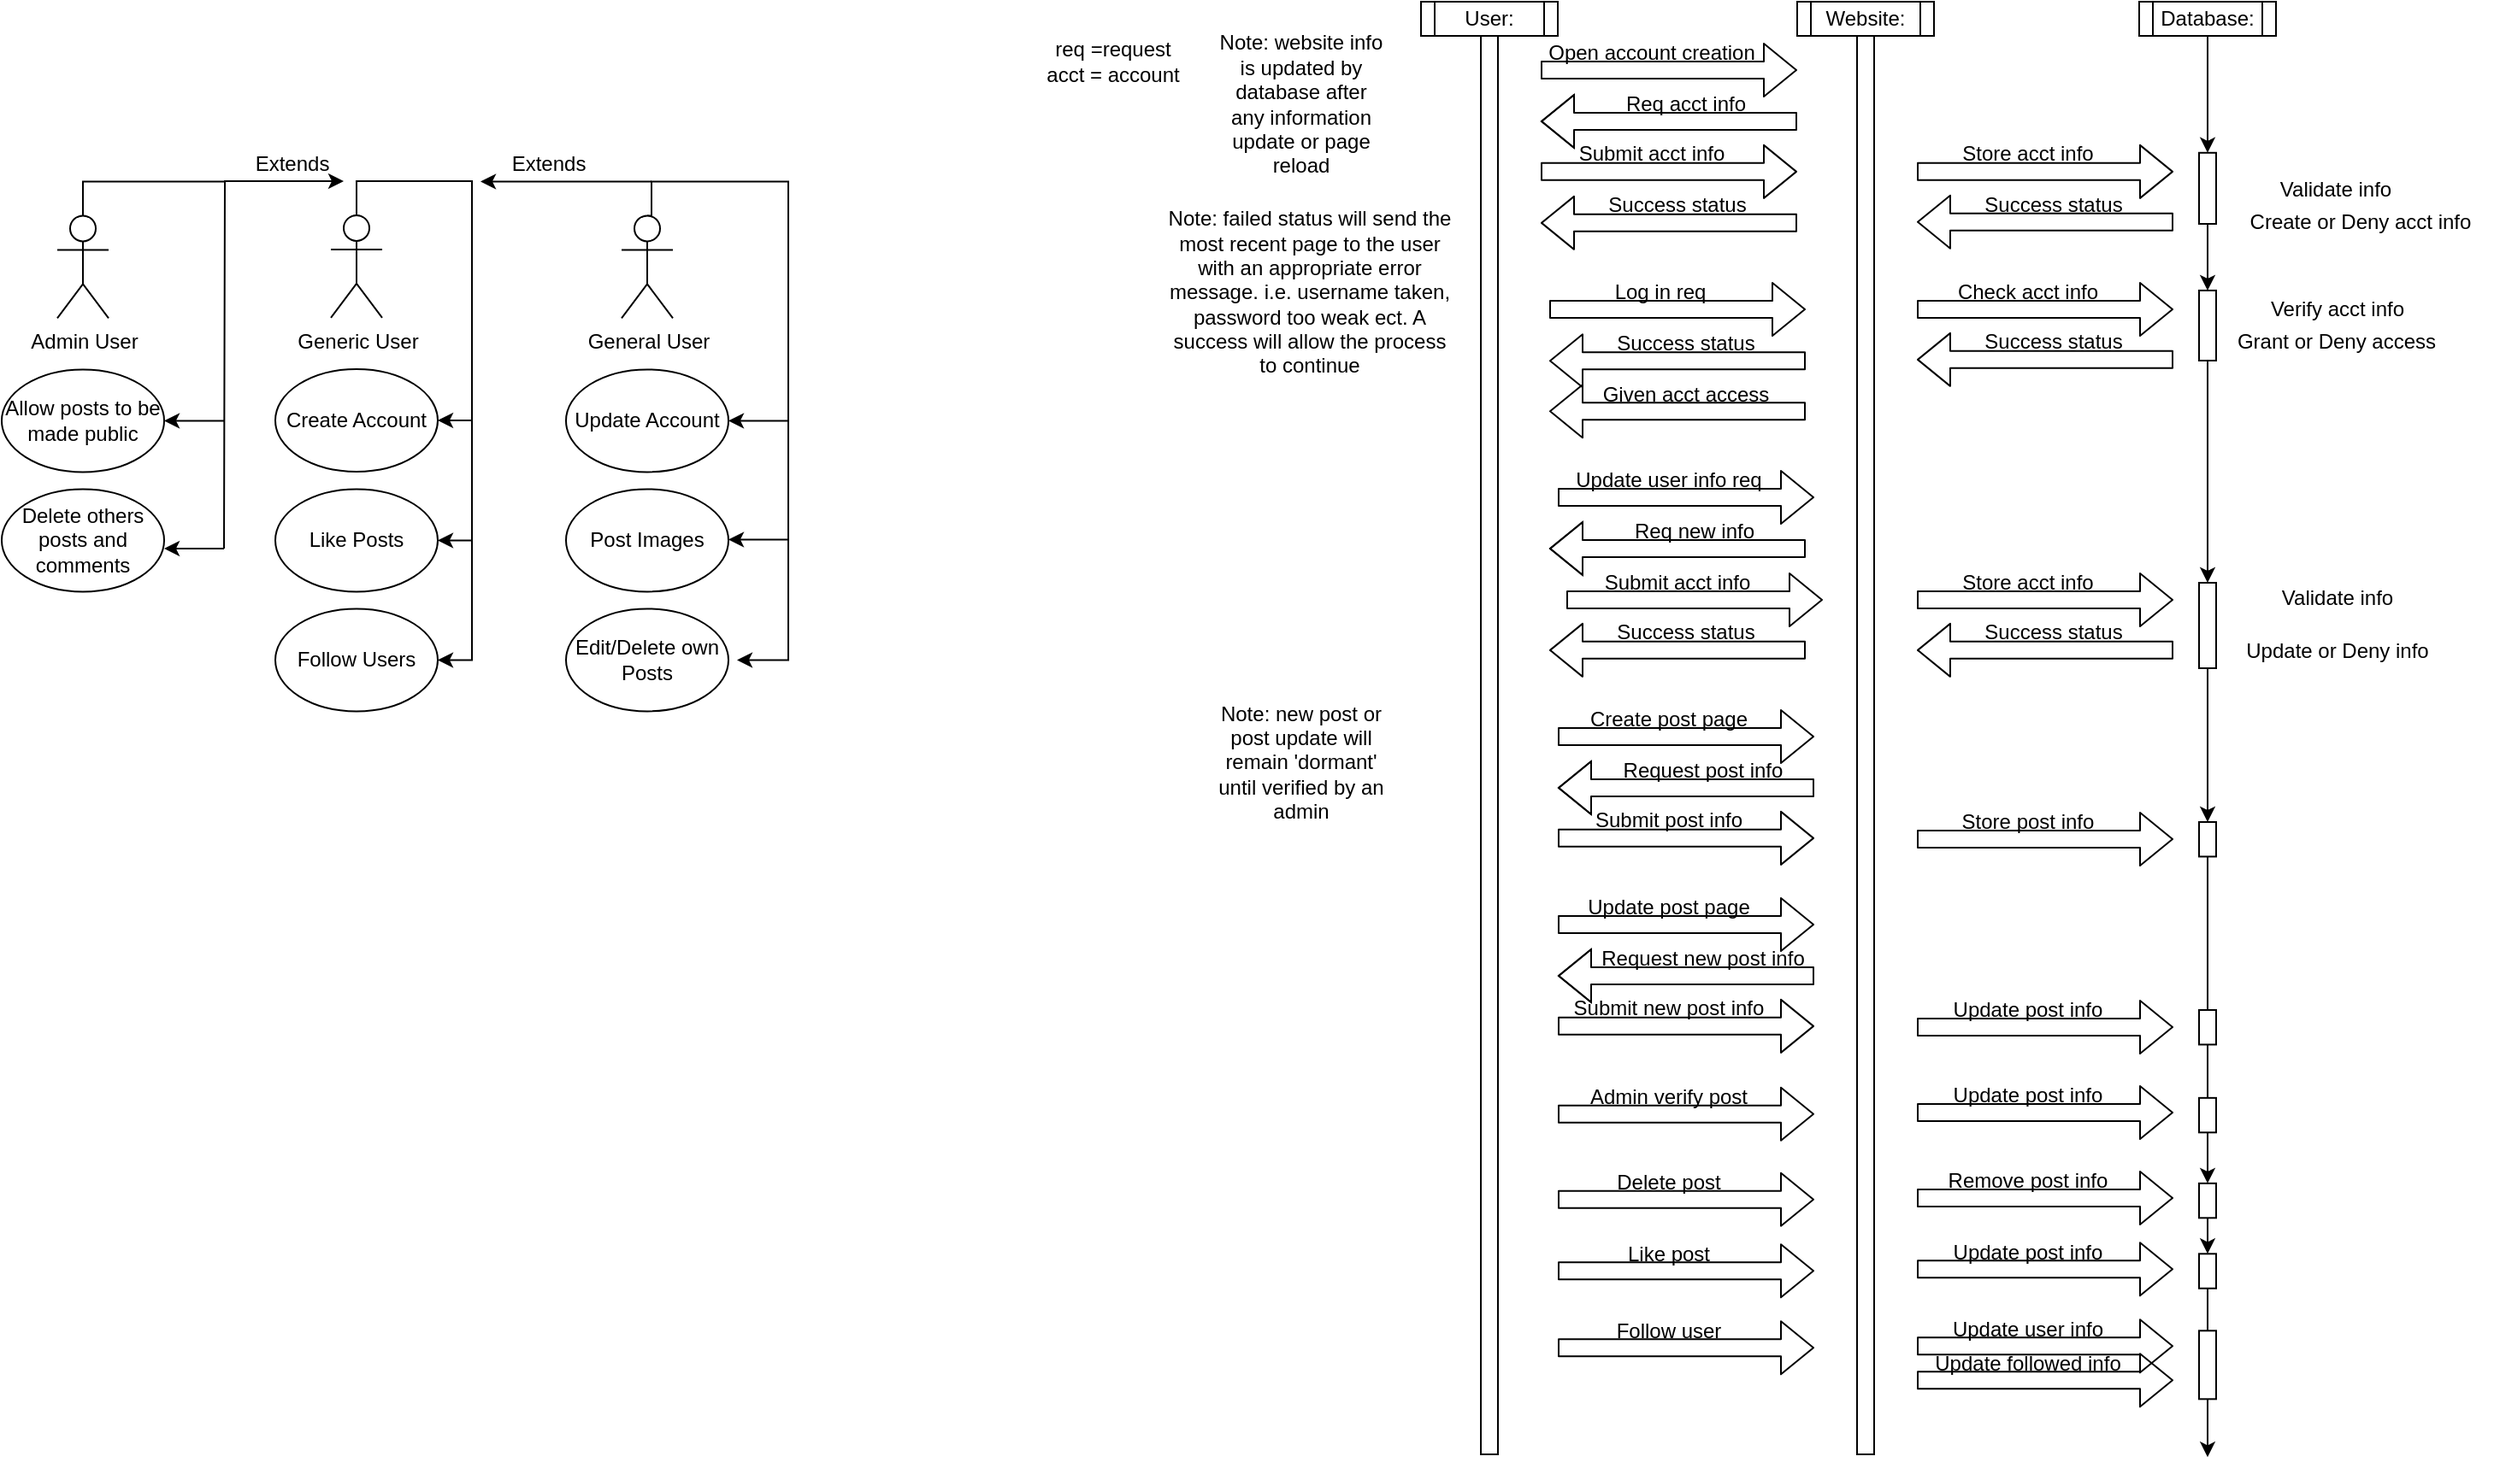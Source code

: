 <mxfile version="14.5.0" type="github">
  <diagram id="xQAQiBnubpCkgWLHh3Rl" name="Page-1">
    <mxGraphModel dx="1597" dy="1117" grid="1" gridSize="10" guides="1" tooltips="1" connect="1" arrows="1" fold="1" page="1" pageScale="1" pageWidth="850" pageHeight="1100" math="0" shadow="0">
      <root>
        <mxCell id="0" />
        <mxCell id="1" parent="0" />
        <mxCell id="hfRFohdYxngcztOoLjTW-9" style="edgeStyle=orthogonalEdgeStyle;rounded=0;orthogonalLoop=1;jettySize=auto;html=1;exitX=0.5;exitY=0;exitDx=0;exitDy=0;exitPerimeter=0;entryX=1;entryY=0.5;entryDx=0;entryDy=0;" parent="1" source="hfRFohdYxngcztOoLjTW-1" target="hfRFohdYxngcztOoLjTW-7" edge="1">
          <mxGeometry relative="1" as="geometry" />
        </mxCell>
        <mxCell id="hfRFohdYxngcztOoLjTW-10" style="edgeStyle=orthogonalEdgeStyle;rounded=0;orthogonalLoop=1;jettySize=auto;html=1;exitX=0.5;exitY=0;exitDx=0;exitDy=0;exitPerimeter=0;entryX=1;entryY=0.5;entryDx=0;entryDy=0;" parent="1" source="hfRFohdYxngcztOoLjTW-1" target="hfRFohdYxngcztOoLjTW-2" edge="1">
          <mxGeometry relative="1" as="geometry" />
        </mxCell>
        <mxCell id="hfRFohdYxngcztOoLjTW-14" style="edgeStyle=orthogonalEdgeStyle;rounded=0;orthogonalLoop=1;jettySize=auto;html=1;exitX=0.5;exitY=0;exitDx=0;exitDy=0;exitPerimeter=0;entryX=1;entryY=0.5;entryDx=0;entryDy=0;" parent="1" source="hfRFohdYxngcztOoLjTW-1" target="hfRFohdYxngcztOoLjTW-6" edge="1">
          <mxGeometry relative="1" as="geometry" />
        </mxCell>
        <mxCell id="hfRFohdYxngcztOoLjTW-1" value="Generic User" style="shape=umlActor;verticalLabelPosition=bottom;verticalAlign=top;html=1;outlineConnect=0;" parent="1" vertex="1">
          <mxGeometry x="-177.5" y="124.97" width="30" height="60" as="geometry" />
        </mxCell>
        <mxCell id="hfRFohdYxngcztOoLjTW-2" value="Create Account" style="ellipse;whiteSpace=wrap;html=1;" parent="1" vertex="1">
          <mxGeometry x="-210" y="214.97" width="95" height="60" as="geometry" />
        </mxCell>
        <mxCell id="hfRFohdYxngcztOoLjTW-3" value="Update Account" style="ellipse;whiteSpace=wrap;html=1;" parent="1" vertex="1">
          <mxGeometry x="-40" y="215.2" width="95" height="60" as="geometry" />
        </mxCell>
        <mxCell id="hfRFohdYxngcztOoLjTW-4" value="Post Images" style="ellipse;whiteSpace=wrap;html=1;" parent="1" vertex="1">
          <mxGeometry x="-40" y="285.2" width="95" height="60" as="geometry" />
        </mxCell>
        <mxCell id="hfRFohdYxngcztOoLjTW-5" value="Edit/Delete own Posts" style="ellipse;whiteSpace=wrap;html=1;" parent="1" vertex="1">
          <mxGeometry x="-40" y="355.2" width="95" height="60" as="geometry" />
        </mxCell>
        <mxCell id="hfRFohdYxngcztOoLjTW-6" value="Like Posts" style="ellipse;whiteSpace=wrap;html=1;" parent="1" vertex="1">
          <mxGeometry x="-210" y="285.2" width="95" height="60" as="geometry" />
        </mxCell>
        <mxCell id="hfRFohdYxngcztOoLjTW-7" value="Follow Users" style="ellipse;whiteSpace=wrap;html=1;" parent="1" vertex="1">
          <mxGeometry x="-210" y="355.2" width="95" height="60" as="geometry" />
        </mxCell>
        <mxCell id="hfRFohdYxngcztOoLjTW-15" value="User:" style="shape=process;whiteSpace=wrap;html=1;backgroundOutline=1;" parent="1" vertex="1">
          <mxGeometry x="460" width="80" height="20" as="geometry" />
        </mxCell>
        <mxCell id="D6UpC_t0k1VN66I-JDON-28" style="edgeStyle=orthogonalEdgeStyle;rounded=0;orthogonalLoop=1;jettySize=auto;html=1;exitX=0.5;exitY=1;exitDx=0;exitDy=0;" edge="1" parent="1" source="D6UpC_t0k1VN66I-JDON-97">
          <mxGeometry relative="1" as="geometry">
            <mxPoint x="920" y="851.66" as="targetPoint" />
          </mxGeometry>
        </mxCell>
        <mxCell id="hfRFohdYxngcztOoLjTW-16" value="Database:" style="shape=process;whiteSpace=wrap;html=1;backgroundOutline=1;" parent="1" vertex="1">
          <mxGeometry x="880" width="80" height="20" as="geometry" />
        </mxCell>
        <mxCell id="hfRFohdYxngcztOoLjTW-40" value="" style="rounded=0;whiteSpace=wrap;html=1;" parent="1" vertex="1">
          <mxGeometry x="495" y="20" width="10" height="830" as="geometry" />
        </mxCell>
        <mxCell id="D6UpC_t0k1VN66I-JDON-3" value="Website:" style="shape=process;whiteSpace=wrap;html=1;backgroundOutline=1;" vertex="1" parent="1">
          <mxGeometry x="680" width="80" height="20" as="geometry" />
        </mxCell>
        <mxCell id="D6UpC_t0k1VN66I-JDON-4" value="" style="rounded=0;whiteSpace=wrap;html=1;" vertex="1" parent="1">
          <mxGeometry x="715" y="20" width="10" height="830" as="geometry" />
        </mxCell>
        <mxCell id="D6UpC_t0k1VN66I-JDON-20" value="" style="shape=flexArrow;endArrow=classic;html=1;" edge="1" parent="1">
          <mxGeometry width="50" height="50" relative="1" as="geometry">
            <mxPoint x="530" y="40" as="sourcePoint" />
            <mxPoint x="680" y="40" as="targetPoint" />
          </mxGeometry>
        </mxCell>
        <mxCell id="D6UpC_t0k1VN66I-JDON-21" value="Open account creation" style="text;html=1;strokeColor=none;fillColor=none;align=center;verticalAlign=middle;whiteSpace=wrap;rounded=0;" vertex="1" parent="1">
          <mxGeometry x="530" y="20" width="130" height="20" as="geometry" />
        </mxCell>
        <mxCell id="D6UpC_t0k1VN66I-JDON-23" value="" style="shape=flexArrow;endArrow=classic;html=1;entryX=0;entryY=1;entryDx=0;entryDy=0;" edge="1" parent="1">
          <mxGeometry width="50" height="50" relative="1" as="geometry">
            <mxPoint x="680" y="70" as="sourcePoint" />
            <mxPoint x="530" y="70" as="targetPoint" />
            <Array as="points">
              <mxPoint x="670" y="70" />
              <mxPoint x="550" y="70" />
            </Array>
          </mxGeometry>
        </mxCell>
        <mxCell id="D6UpC_t0k1VN66I-JDON-25" value="Req acct info" style="text;html=1;strokeColor=none;fillColor=none;align=center;verticalAlign=middle;whiteSpace=wrap;rounded=0;" vertex="1" parent="1">
          <mxGeometry x="550" y="50" width="130" height="20" as="geometry" />
        </mxCell>
        <mxCell id="D6UpC_t0k1VN66I-JDON-26" value="" style="shape=flexArrow;endArrow=classic;html=1;" edge="1" parent="1">
          <mxGeometry width="50" height="50" relative="1" as="geometry">
            <mxPoint x="530" y="99.43" as="sourcePoint" />
            <mxPoint x="680" y="99.43" as="targetPoint" />
          </mxGeometry>
        </mxCell>
        <mxCell id="D6UpC_t0k1VN66I-JDON-27" value="Submit acct info" style="text;html=1;strokeColor=none;fillColor=none;align=center;verticalAlign=middle;whiteSpace=wrap;rounded=0;" vertex="1" parent="1">
          <mxGeometry x="530" y="79.43" width="130" height="20" as="geometry" />
        </mxCell>
        <mxCell id="hfRFohdYxngcztOoLjTW-43" value="" style="rounded=0;whiteSpace=wrap;html=1;" parent="1" vertex="1">
          <mxGeometry x="915" y="88.4" width="10" height="41.6" as="geometry" />
        </mxCell>
        <mxCell id="D6UpC_t0k1VN66I-JDON-29" style="edgeStyle=orthogonalEdgeStyle;rounded=0;orthogonalLoop=1;jettySize=auto;html=1;exitX=0.5;exitY=1;exitDx=0;exitDy=0;" edge="1" parent="1" source="hfRFohdYxngcztOoLjTW-16" target="hfRFohdYxngcztOoLjTW-43">
          <mxGeometry relative="1" as="geometry">
            <mxPoint x="920.143" y="440" as="targetPoint" />
            <mxPoint x="920" y="20" as="sourcePoint" />
          </mxGeometry>
        </mxCell>
        <mxCell id="D6UpC_t0k1VN66I-JDON-30" value="" style="shape=flexArrow;endArrow=classic;html=1;" edge="1" parent="1">
          <mxGeometry width="50" height="50" relative="1" as="geometry">
            <mxPoint x="750" y="99.43" as="sourcePoint" />
            <mxPoint x="900" y="99.43" as="targetPoint" />
          </mxGeometry>
        </mxCell>
        <mxCell id="D6UpC_t0k1VN66I-JDON-31" value="Store acct info" style="text;html=1;strokeColor=none;fillColor=none;align=center;verticalAlign=middle;whiteSpace=wrap;rounded=0;" vertex="1" parent="1">
          <mxGeometry x="750" y="79.43" width="130" height="20" as="geometry" />
        </mxCell>
        <mxCell id="D6UpC_t0k1VN66I-JDON-32" value="Validate info" style="text;html=1;strokeColor=none;fillColor=none;align=center;verticalAlign=middle;whiteSpace=wrap;rounded=0;" vertex="1" parent="1">
          <mxGeometry x="930" y="100" width="130" height="20" as="geometry" />
        </mxCell>
        <mxCell id="D6UpC_t0k1VN66I-JDON-33" value="Create or Deny acct info" style="text;html=1;strokeColor=none;fillColor=none;align=center;verticalAlign=middle;whiteSpace=wrap;rounded=0;" vertex="1" parent="1">
          <mxGeometry x="929" y="119.43" width="161" height="20" as="geometry" />
        </mxCell>
        <mxCell id="D6UpC_t0k1VN66I-JDON-34" value="" style="shape=flexArrow;endArrow=classic;html=1;" edge="1" parent="1">
          <mxGeometry width="50" height="50" relative="1" as="geometry">
            <mxPoint x="900" y="128.86" as="sourcePoint" />
            <mxPoint x="750" y="128.86" as="targetPoint" />
          </mxGeometry>
        </mxCell>
        <mxCell id="D6UpC_t0k1VN66I-JDON-35" value="Success status" style="text;html=1;strokeColor=none;fillColor=none;align=center;verticalAlign=middle;whiteSpace=wrap;rounded=0;" vertex="1" parent="1">
          <mxGeometry x="760" y="108.69" width="140" height="20" as="geometry" />
        </mxCell>
        <mxCell id="D6UpC_t0k1VN66I-JDON-36" value="" style="shape=flexArrow;endArrow=classic;html=1;" edge="1" parent="1">
          <mxGeometry width="50" height="50" relative="1" as="geometry">
            <mxPoint x="680" y="129.43" as="sourcePoint" />
            <mxPoint x="530" y="129.43" as="targetPoint" />
          </mxGeometry>
        </mxCell>
        <mxCell id="D6UpC_t0k1VN66I-JDON-37" value="Success status" style="text;html=1;strokeColor=none;fillColor=none;align=center;verticalAlign=middle;whiteSpace=wrap;rounded=0;" vertex="1" parent="1">
          <mxGeometry x="540" y="109.26" width="140" height="20" as="geometry" />
        </mxCell>
        <mxCell id="D6UpC_t0k1VN66I-JDON-50" value="" style="shape=flexArrow;endArrow=classic;html=1;" edge="1" parent="1">
          <mxGeometry width="50" height="50" relative="1" as="geometry">
            <mxPoint x="535" y="180.0" as="sourcePoint" />
            <mxPoint x="685" y="180.0" as="targetPoint" />
          </mxGeometry>
        </mxCell>
        <mxCell id="D6UpC_t0k1VN66I-JDON-51" value="Log in req" style="text;html=1;strokeColor=none;fillColor=none;align=center;verticalAlign=middle;whiteSpace=wrap;rounded=0;" vertex="1" parent="1">
          <mxGeometry x="535" y="160" width="130" height="20" as="geometry" />
        </mxCell>
        <mxCell id="D6UpC_t0k1VN66I-JDON-54" value="" style="shape=flexArrow;endArrow=classic;html=1;" edge="1" parent="1">
          <mxGeometry width="50" height="50" relative="1" as="geometry">
            <mxPoint x="750" y="180.0" as="sourcePoint" />
            <mxPoint x="900" y="180.0" as="targetPoint" />
          </mxGeometry>
        </mxCell>
        <mxCell id="D6UpC_t0k1VN66I-JDON-55" value="Check acct info" style="text;html=1;strokeColor=none;fillColor=none;align=center;verticalAlign=middle;whiteSpace=wrap;rounded=0;" vertex="1" parent="1">
          <mxGeometry x="750" y="160" width="130" height="20" as="geometry" />
        </mxCell>
        <mxCell id="D6UpC_t0k1VN66I-JDON-56" value="" style="shape=flexArrow;endArrow=classic;html=1;" edge="1" parent="1">
          <mxGeometry width="50" height="50" relative="1" as="geometry">
            <mxPoint x="900" y="209.43" as="sourcePoint" />
            <mxPoint x="750" y="209.43" as="targetPoint" />
          </mxGeometry>
        </mxCell>
        <mxCell id="D6UpC_t0k1VN66I-JDON-57" value="Success status" style="text;html=1;strokeColor=none;fillColor=none;align=center;verticalAlign=middle;whiteSpace=wrap;rounded=0;" vertex="1" parent="1">
          <mxGeometry x="760" y="189.26" width="140" height="20" as="geometry" />
        </mxCell>
        <mxCell id="D6UpC_t0k1VN66I-JDON-61" value="Verify acct info" style="text;html=1;strokeColor=none;fillColor=none;align=center;verticalAlign=middle;whiteSpace=wrap;rounded=0;" vertex="1" parent="1">
          <mxGeometry x="931" y="169.83" width="130" height="20" as="geometry" />
        </mxCell>
        <mxCell id="D6UpC_t0k1VN66I-JDON-62" value="Grant or Deny access" style="text;html=1;strokeColor=none;fillColor=none;align=center;verticalAlign=middle;whiteSpace=wrap;rounded=0;" vertex="1" parent="1">
          <mxGeometry x="930" y="189.26" width="131" height="20" as="geometry" />
        </mxCell>
        <mxCell id="D6UpC_t0k1VN66I-JDON-63" value="" style="shape=flexArrow;endArrow=classic;html=1;" edge="1" parent="1">
          <mxGeometry width="50" height="50" relative="1" as="geometry">
            <mxPoint x="685" y="210.17" as="sourcePoint" />
            <mxPoint x="535" y="210.17" as="targetPoint" />
          </mxGeometry>
        </mxCell>
        <mxCell id="D6UpC_t0k1VN66I-JDON-64" value="Success status" style="text;html=1;strokeColor=none;fillColor=none;align=center;verticalAlign=middle;whiteSpace=wrap;rounded=0;" vertex="1" parent="1">
          <mxGeometry x="545" y="190" width="140" height="20" as="geometry" />
        </mxCell>
        <mxCell id="D6UpC_t0k1VN66I-JDON-65" value="" style="rounded=0;whiteSpace=wrap;html=1;" vertex="1" parent="1">
          <mxGeometry x="915" y="168.97" width="10" height="41.03" as="geometry" />
        </mxCell>
        <mxCell id="D6UpC_t0k1VN66I-JDON-66" style="edgeStyle=orthogonalEdgeStyle;rounded=0;orthogonalLoop=1;jettySize=auto;html=1;exitX=0.5;exitY=1;exitDx=0;exitDy=0;" edge="1" parent="1" source="hfRFohdYxngcztOoLjTW-43" target="D6UpC_t0k1VN66I-JDON-65">
          <mxGeometry relative="1" as="geometry">
            <mxPoint x="920.143" y="440" as="targetPoint" />
            <mxPoint x="920" y="148.97" as="sourcePoint" />
          </mxGeometry>
        </mxCell>
        <mxCell id="D6UpC_t0k1VN66I-JDON-68" value="Note: failed status will send the most recent page to the user with an appropriate error message. i.e. username taken, password too weak ect. A success will allow the process to continue" style="text;html=1;strokeColor=none;fillColor=none;align=center;verticalAlign=middle;whiteSpace=wrap;rounded=0;" vertex="1" parent="1">
          <mxGeometry x="310" y="160" width="170" height="20" as="geometry" />
        </mxCell>
        <mxCell id="D6UpC_t0k1VN66I-JDON-69" value="" style="shape=flexArrow;endArrow=classic;html=1;" edge="1" parent="1">
          <mxGeometry width="50" height="50" relative="1" as="geometry">
            <mxPoint x="685" y="239.67" as="sourcePoint" />
            <mxPoint x="535" y="239.67" as="targetPoint" />
          </mxGeometry>
        </mxCell>
        <mxCell id="D6UpC_t0k1VN66I-JDON-70" value="Given acct access" style="text;html=1;strokeColor=none;fillColor=none;align=center;verticalAlign=middle;whiteSpace=wrap;rounded=0;" vertex="1" parent="1">
          <mxGeometry x="545" y="219.5" width="140" height="20" as="geometry" />
        </mxCell>
        <mxCell id="D6UpC_t0k1VN66I-JDON-72" value="" style="shape=flexArrow;endArrow=classic;html=1;" edge="1" parent="1">
          <mxGeometry width="50" height="50" relative="1" as="geometry">
            <mxPoint x="540" y="430.0" as="sourcePoint" />
            <mxPoint x="690" y="430.0" as="targetPoint" />
          </mxGeometry>
        </mxCell>
        <mxCell id="D6UpC_t0k1VN66I-JDON-73" value="Create post page" style="text;html=1;strokeColor=none;fillColor=none;align=center;verticalAlign=middle;whiteSpace=wrap;rounded=0;" vertex="1" parent="1">
          <mxGeometry x="540" y="410" width="130" height="20" as="geometry" />
        </mxCell>
        <mxCell id="D6UpC_t0k1VN66I-JDON-74" value="" style="shape=flexArrow;endArrow=classic;html=1;entryX=0;entryY=1;entryDx=0;entryDy=0;" edge="1" parent="1">
          <mxGeometry width="50" height="50" relative="1" as="geometry">
            <mxPoint x="690" y="460.0" as="sourcePoint" />
            <mxPoint x="540" y="460.0" as="targetPoint" />
            <Array as="points">
              <mxPoint x="680" y="460" />
              <mxPoint x="560" y="460" />
            </Array>
          </mxGeometry>
        </mxCell>
        <mxCell id="D6UpC_t0k1VN66I-JDON-75" value="Request post info" style="text;html=1;strokeColor=none;fillColor=none;align=center;verticalAlign=middle;whiteSpace=wrap;rounded=0;" vertex="1" parent="1">
          <mxGeometry x="560" y="440" width="130" height="20" as="geometry" />
        </mxCell>
        <mxCell id="D6UpC_t0k1VN66I-JDON-76" value="" style="shape=flexArrow;endArrow=classic;html=1;" edge="1" parent="1">
          <mxGeometry width="50" height="50" relative="1" as="geometry">
            <mxPoint x="540" y="489.43" as="sourcePoint" />
            <mxPoint x="690" y="489.43" as="targetPoint" />
          </mxGeometry>
        </mxCell>
        <mxCell id="D6UpC_t0k1VN66I-JDON-77" value="Submit post info" style="text;html=1;strokeColor=none;fillColor=none;align=center;verticalAlign=middle;whiteSpace=wrap;rounded=0;" vertex="1" parent="1">
          <mxGeometry x="540" y="469.43" width="130" height="20" as="geometry" />
        </mxCell>
        <mxCell id="D6UpC_t0k1VN66I-JDON-78" value="" style="shape=flexArrow;endArrow=classic;html=1;" edge="1" parent="1">
          <mxGeometry width="50" height="50" relative="1" as="geometry">
            <mxPoint x="750" y="490.0" as="sourcePoint" />
            <mxPoint x="900" y="490.0" as="targetPoint" />
          </mxGeometry>
        </mxCell>
        <mxCell id="D6UpC_t0k1VN66I-JDON-79" value="Store post info" style="text;html=1;strokeColor=none;fillColor=none;align=center;verticalAlign=middle;whiteSpace=wrap;rounded=0;" vertex="1" parent="1">
          <mxGeometry x="750" y="470" width="130" height="20" as="geometry" />
        </mxCell>
        <mxCell id="D6UpC_t0k1VN66I-JDON-80" value="" style="rounded=0;whiteSpace=wrap;html=1;" vertex="1" parent="1">
          <mxGeometry x="915" y="480" width="10" height="20.23" as="geometry" />
        </mxCell>
        <mxCell id="D6UpC_t0k1VN66I-JDON-81" style="edgeStyle=orthogonalEdgeStyle;rounded=0;orthogonalLoop=1;jettySize=auto;html=1;exitX=0.5;exitY=1;exitDx=0;exitDy=0;" edge="1" parent="1" source="D6UpC_t0k1VN66I-JDON-128" target="D6UpC_t0k1VN66I-JDON-80">
          <mxGeometry relative="1" as="geometry">
            <mxPoint x="920.143" y="440" as="targetPoint" />
            <mxPoint x="920" y="210" as="sourcePoint" />
          </mxGeometry>
        </mxCell>
        <mxCell id="D6UpC_t0k1VN66I-JDON-82" value="Note: new post or post update will remain &#39;dormant&#39; until verified by an admin" style="text;html=1;strokeColor=none;fillColor=none;align=center;verticalAlign=middle;whiteSpace=wrap;rounded=0;" vertex="1" parent="1">
          <mxGeometry x="340" y="410" width="100" height="70" as="geometry" />
        </mxCell>
        <mxCell id="D6UpC_t0k1VN66I-JDON-83" value="" style="shape=flexArrow;endArrow=classic;html=1;" edge="1" parent="1">
          <mxGeometry width="50" height="50" relative="1" as="geometry">
            <mxPoint x="540" y="700.83" as="sourcePoint" />
            <mxPoint x="690" y="700.83" as="targetPoint" />
          </mxGeometry>
        </mxCell>
        <mxCell id="D6UpC_t0k1VN66I-JDON-84" value="Delete post" style="text;html=1;strokeColor=none;fillColor=none;align=center;verticalAlign=middle;whiteSpace=wrap;rounded=0;" vertex="1" parent="1">
          <mxGeometry x="540" y="680.83" width="130" height="20" as="geometry" />
        </mxCell>
        <mxCell id="D6UpC_t0k1VN66I-JDON-85" value="" style="shape=flexArrow;endArrow=classic;html=1;" edge="1" parent="1">
          <mxGeometry width="50" height="50" relative="1" as="geometry">
            <mxPoint x="750" y="700" as="sourcePoint" />
            <mxPoint x="900" y="700" as="targetPoint" />
          </mxGeometry>
        </mxCell>
        <mxCell id="D6UpC_t0k1VN66I-JDON-86" value="Remove post info" style="text;html=1;strokeColor=none;fillColor=none;align=center;verticalAlign=middle;whiteSpace=wrap;rounded=0;" vertex="1" parent="1">
          <mxGeometry x="750" y="680" width="130" height="20" as="geometry" />
        </mxCell>
        <mxCell id="D6UpC_t0k1VN66I-JDON-87" value="" style="rounded=0;whiteSpace=wrap;html=1;" vertex="1" parent="1">
          <mxGeometry x="915" y="691.43" width="10" height="20.23" as="geometry" />
        </mxCell>
        <mxCell id="D6UpC_t0k1VN66I-JDON-88" style="edgeStyle=orthogonalEdgeStyle;rounded=0;orthogonalLoop=1;jettySize=auto;html=1;exitX=0.5;exitY=1;exitDx=0;exitDy=0;" edge="1" parent="1" source="D6UpC_t0k1VN66I-JDON-80" target="D6UpC_t0k1VN66I-JDON-87">
          <mxGeometry relative="1" as="geometry">
            <mxPoint x="920" y="660" as="targetPoint" />
            <mxPoint x="920" y="500.23" as="sourcePoint" />
          </mxGeometry>
        </mxCell>
        <mxCell id="D6UpC_t0k1VN66I-JDON-90" value="Like post" style="text;html=1;strokeColor=none;fillColor=none;align=center;verticalAlign=middle;whiteSpace=wrap;rounded=0;" vertex="1" parent="1">
          <mxGeometry x="540" y="722.66" width="130" height="20" as="geometry" />
        </mxCell>
        <mxCell id="D6UpC_t0k1VN66I-JDON-93" value="" style="shape=flexArrow;endArrow=classic;html=1;" edge="1" parent="1">
          <mxGeometry width="50" height="50" relative="1" as="geometry">
            <mxPoint x="540" y="742.66" as="sourcePoint" />
            <mxPoint x="690" y="742.66" as="targetPoint" />
          </mxGeometry>
        </mxCell>
        <mxCell id="D6UpC_t0k1VN66I-JDON-95" value="Update post info" style="text;html=1;strokeColor=none;fillColor=none;align=center;verticalAlign=middle;whiteSpace=wrap;rounded=0;" vertex="1" parent="1">
          <mxGeometry x="750" y="721.66" width="130" height="20" as="geometry" />
        </mxCell>
        <mxCell id="D6UpC_t0k1VN66I-JDON-96" value="" style="shape=flexArrow;endArrow=classic;html=1;" edge="1" parent="1">
          <mxGeometry width="50" height="50" relative="1" as="geometry">
            <mxPoint x="750" y="741.66" as="sourcePoint" />
            <mxPoint x="900" y="741.66" as="targetPoint" />
          </mxGeometry>
        </mxCell>
        <mxCell id="D6UpC_t0k1VN66I-JDON-97" value="" style="rounded=0;whiteSpace=wrap;html=1;" vertex="1" parent="1">
          <mxGeometry x="915" y="732.66" width="10" height="20.23" as="geometry" />
        </mxCell>
        <mxCell id="D6UpC_t0k1VN66I-JDON-98" style="edgeStyle=orthogonalEdgeStyle;rounded=0;orthogonalLoop=1;jettySize=auto;html=1;exitX=0.5;exitY=1;exitDx=0;exitDy=0;" edge="1" parent="1" source="D6UpC_t0k1VN66I-JDON-87" target="D6UpC_t0k1VN66I-JDON-97">
          <mxGeometry relative="1" as="geometry">
            <mxPoint x="920" y="881.66" as="targetPoint" />
            <mxPoint x="920" y="651.66" as="sourcePoint" />
          </mxGeometry>
        </mxCell>
        <mxCell id="D6UpC_t0k1VN66I-JDON-100" value="Note: website info is updated by database after any information update or page reload" style="text;html=1;strokeColor=none;fillColor=none;align=center;verticalAlign=middle;whiteSpace=wrap;rounded=0;" vertex="1" parent="1">
          <mxGeometry x="340" y="15" width="100" height="90" as="geometry" />
        </mxCell>
        <mxCell id="D6UpC_t0k1VN66I-JDON-101" value="Follow user" style="text;html=1;strokeColor=none;fillColor=none;align=center;verticalAlign=middle;whiteSpace=wrap;rounded=0;" vertex="1" parent="1">
          <mxGeometry x="540" y="767.66" width="130" height="20" as="geometry" />
        </mxCell>
        <mxCell id="D6UpC_t0k1VN66I-JDON-102" value="" style="shape=flexArrow;endArrow=classic;html=1;" edge="1" parent="1">
          <mxGeometry width="50" height="50" relative="1" as="geometry">
            <mxPoint x="540" y="787.66" as="sourcePoint" />
            <mxPoint x="690" y="787.66" as="targetPoint" />
          </mxGeometry>
        </mxCell>
        <mxCell id="D6UpC_t0k1VN66I-JDON-104" value="Update user info" style="text;html=1;strokeColor=none;fillColor=none;align=center;verticalAlign=middle;whiteSpace=wrap;rounded=0;" vertex="1" parent="1">
          <mxGeometry x="750" y="766.66" width="130" height="20" as="geometry" />
        </mxCell>
        <mxCell id="D6UpC_t0k1VN66I-JDON-105" value="" style="shape=flexArrow;endArrow=classic;html=1;" edge="1" parent="1">
          <mxGeometry width="50" height="50" relative="1" as="geometry">
            <mxPoint x="750" y="786.66" as="sourcePoint" />
            <mxPoint x="900" y="786.66" as="targetPoint" />
          </mxGeometry>
        </mxCell>
        <mxCell id="D6UpC_t0k1VN66I-JDON-106" value="Update followed info" style="text;html=1;strokeColor=none;fillColor=none;align=center;verticalAlign=middle;whiteSpace=wrap;rounded=0;" vertex="1" parent="1">
          <mxGeometry x="750" y="786.66" width="130" height="20" as="geometry" />
        </mxCell>
        <mxCell id="D6UpC_t0k1VN66I-JDON-107" value="" style="shape=flexArrow;endArrow=classic;html=1;" edge="1" parent="1">
          <mxGeometry width="50" height="50" relative="1" as="geometry">
            <mxPoint x="750" y="806.66" as="sourcePoint" />
            <mxPoint x="900" y="806.66" as="targetPoint" />
          </mxGeometry>
        </mxCell>
        <mxCell id="D6UpC_t0k1VN66I-JDON-108" value="" style="rounded=0;whiteSpace=wrap;html=1;" vertex="1" parent="1">
          <mxGeometry x="915" y="777.66" width="10" height="40" as="geometry" />
        </mxCell>
        <mxCell id="D6UpC_t0k1VN66I-JDON-109" value="Update user info req" style="text;html=1;strokeColor=none;fillColor=none;align=center;verticalAlign=middle;whiteSpace=wrap;rounded=0;" vertex="1" parent="1">
          <mxGeometry x="540" y="270" width="130" height="20" as="geometry" />
        </mxCell>
        <mxCell id="D6UpC_t0k1VN66I-JDON-110" value="" style="shape=flexArrow;endArrow=classic;html=1;" edge="1" parent="1">
          <mxGeometry width="50" height="50" relative="1" as="geometry">
            <mxPoint x="540" y="290" as="sourcePoint" />
            <mxPoint x="690" y="290" as="targetPoint" />
          </mxGeometry>
        </mxCell>
        <mxCell id="D6UpC_t0k1VN66I-JDON-111" value="req =request&lt;br&gt;acct = account" style="text;html=1;strokeColor=none;fillColor=none;align=center;verticalAlign=middle;whiteSpace=wrap;rounded=0;" vertex="1" parent="1">
          <mxGeometry x="230" width="100" height="70" as="geometry" />
        </mxCell>
        <mxCell id="D6UpC_t0k1VN66I-JDON-112" value="" style="shape=flexArrow;endArrow=classic;html=1;entryX=0;entryY=1;entryDx=0;entryDy=0;" edge="1" parent="1">
          <mxGeometry width="50" height="50" relative="1" as="geometry">
            <mxPoint x="685" y="320" as="sourcePoint" />
            <mxPoint x="535" y="320" as="targetPoint" />
            <Array as="points">
              <mxPoint x="675" y="320" />
              <mxPoint x="555" y="320" />
            </Array>
          </mxGeometry>
        </mxCell>
        <mxCell id="D6UpC_t0k1VN66I-JDON-113" value="Req new info" style="text;html=1;strokeColor=none;fillColor=none;align=center;verticalAlign=middle;whiteSpace=wrap;rounded=0;" vertex="1" parent="1">
          <mxGeometry x="555" y="300" width="130" height="20" as="geometry" />
        </mxCell>
        <mxCell id="D6UpC_t0k1VN66I-JDON-116" value="" style="shape=flexArrow;endArrow=classic;html=1;" edge="1" parent="1">
          <mxGeometry width="50" height="50" relative="1" as="geometry">
            <mxPoint x="545" y="350.0" as="sourcePoint" />
            <mxPoint x="695" y="350.0" as="targetPoint" />
          </mxGeometry>
        </mxCell>
        <mxCell id="D6UpC_t0k1VN66I-JDON-117" value="Submit acct info" style="text;html=1;strokeColor=none;fillColor=none;align=center;verticalAlign=middle;whiteSpace=wrap;rounded=0;" vertex="1" parent="1">
          <mxGeometry x="545" y="330" width="130" height="20" as="geometry" />
        </mxCell>
        <mxCell id="D6UpC_t0k1VN66I-JDON-120" value="" style="shape=flexArrow;endArrow=classic;html=1;" edge="1" parent="1">
          <mxGeometry width="50" height="50" relative="1" as="geometry">
            <mxPoint x="750" y="350.0" as="sourcePoint" />
            <mxPoint x="900" y="350.0" as="targetPoint" />
          </mxGeometry>
        </mxCell>
        <mxCell id="D6UpC_t0k1VN66I-JDON-121" value="Store acct info" style="text;html=1;strokeColor=none;fillColor=none;align=center;verticalAlign=middle;whiteSpace=wrap;rounded=0;" vertex="1" parent="1">
          <mxGeometry x="750" y="330" width="130" height="20" as="geometry" />
        </mxCell>
        <mxCell id="D6UpC_t0k1VN66I-JDON-122" value="" style="shape=flexArrow;endArrow=classic;html=1;" edge="1" parent="1">
          <mxGeometry width="50" height="50" relative="1" as="geometry">
            <mxPoint x="900" y="379.43" as="sourcePoint" />
            <mxPoint x="750" y="379.43" as="targetPoint" />
          </mxGeometry>
        </mxCell>
        <mxCell id="D6UpC_t0k1VN66I-JDON-123" value="Success status" style="text;html=1;strokeColor=none;fillColor=none;align=center;verticalAlign=middle;whiteSpace=wrap;rounded=0;" vertex="1" parent="1">
          <mxGeometry x="760" y="359.26" width="140" height="20" as="geometry" />
        </mxCell>
        <mxCell id="D6UpC_t0k1VN66I-JDON-124" value="Validate info" style="text;html=1;strokeColor=none;fillColor=none;align=center;verticalAlign=middle;whiteSpace=wrap;rounded=0;" vertex="1" parent="1">
          <mxGeometry x="931" y="339.26" width="130" height="20" as="geometry" />
        </mxCell>
        <mxCell id="D6UpC_t0k1VN66I-JDON-125" value="Update or Deny info" style="text;html=1;strokeColor=none;fillColor=none;align=center;verticalAlign=middle;whiteSpace=wrap;rounded=0;" vertex="1" parent="1">
          <mxGeometry x="931" y="370" width="130" height="20" as="geometry" />
        </mxCell>
        <mxCell id="D6UpC_t0k1VN66I-JDON-126" value="" style="shape=flexArrow;endArrow=classic;html=1;" edge="1" parent="1">
          <mxGeometry width="50" height="50" relative="1" as="geometry">
            <mxPoint x="685" y="379.43" as="sourcePoint" />
            <mxPoint x="535" y="379.43" as="targetPoint" />
          </mxGeometry>
        </mxCell>
        <mxCell id="D6UpC_t0k1VN66I-JDON-127" value="Success status" style="text;html=1;strokeColor=none;fillColor=none;align=center;verticalAlign=middle;whiteSpace=wrap;rounded=0;" vertex="1" parent="1">
          <mxGeometry x="545" y="359.26" width="140" height="20" as="geometry" />
        </mxCell>
        <mxCell id="D6UpC_t0k1VN66I-JDON-128" value="" style="rounded=0;whiteSpace=wrap;html=1;" vertex="1" parent="1">
          <mxGeometry x="915" y="340" width="10" height="50" as="geometry" />
        </mxCell>
        <mxCell id="D6UpC_t0k1VN66I-JDON-129" style="edgeStyle=orthogonalEdgeStyle;rounded=0;orthogonalLoop=1;jettySize=auto;html=1;exitX=0.5;exitY=1;exitDx=0;exitDy=0;" edge="1" parent="1" source="D6UpC_t0k1VN66I-JDON-65" target="D6UpC_t0k1VN66I-JDON-128">
          <mxGeometry relative="1" as="geometry">
            <mxPoint x="920" y="480" as="targetPoint" />
            <mxPoint x="920" y="210" as="sourcePoint" />
          </mxGeometry>
        </mxCell>
        <mxCell id="D6UpC_t0k1VN66I-JDON-133" style="edgeStyle=orthogonalEdgeStyle;rounded=0;orthogonalLoop=1;jettySize=auto;html=1;exitX=0.5;exitY=0;exitDx=0;exitDy=0;exitPerimeter=0;" edge="1" parent="1" source="D6UpC_t0k1VN66I-JDON-131">
          <mxGeometry relative="1" as="geometry">
            <mxPoint x="60" y="385.2" as="targetPoint" />
            <Array as="points">
              <mxPoint x="10" y="125.2" />
              <mxPoint x="10" y="105.2" />
              <mxPoint x="90" y="105.2" />
              <mxPoint x="90" y="385.2" />
            </Array>
          </mxGeometry>
        </mxCell>
        <mxCell id="D6UpC_t0k1VN66I-JDON-131" value="General User" style="shape=umlActor;verticalLabelPosition=bottom;verticalAlign=top;html=1;outlineConnect=0;" vertex="1" parent="1">
          <mxGeometry x="-7.5" y="125.2" width="30" height="60" as="geometry" />
        </mxCell>
        <mxCell id="D6UpC_t0k1VN66I-JDON-136" value="" style="endArrow=classic;html=1;entryX=1;entryY=0.5;entryDx=0;entryDy=0;" edge="1" parent="1" target="hfRFohdYxngcztOoLjTW-3">
          <mxGeometry width="50" height="50" relative="1" as="geometry">
            <mxPoint x="90" y="245.2" as="sourcePoint" />
            <mxPoint x="140" y="195.2" as="targetPoint" />
          </mxGeometry>
        </mxCell>
        <mxCell id="D6UpC_t0k1VN66I-JDON-137" value="" style="endArrow=classic;html=1;entryX=1;entryY=0.5;entryDx=0;entryDy=0;" edge="1" parent="1">
          <mxGeometry width="50" height="50" relative="1" as="geometry">
            <mxPoint x="90" y="314.7" as="sourcePoint" />
            <mxPoint x="55" y="314.7" as="targetPoint" />
          </mxGeometry>
        </mxCell>
        <mxCell id="D6UpC_t0k1VN66I-JDON-138" value="" style="endArrow=classic;html=1;" edge="1" parent="1">
          <mxGeometry width="50" height="50" relative="1" as="geometry">
            <mxPoint x="10" y="105.2" as="sourcePoint" />
            <mxPoint x="-90" y="105.2" as="targetPoint" />
          </mxGeometry>
        </mxCell>
        <mxCell id="D6UpC_t0k1VN66I-JDON-139" value="Extends" style="text;html=1;strokeColor=none;fillColor=none;align=center;verticalAlign=middle;whiteSpace=wrap;rounded=0;" vertex="1" parent="1">
          <mxGeometry x="-70" y="85" width="40" height="20" as="geometry" />
        </mxCell>
        <mxCell id="D6UpC_t0k1VN66I-JDON-149" value="Allow posts to be made public" style="ellipse;whiteSpace=wrap;html=1;" vertex="1" parent="1">
          <mxGeometry x="-370" y="215.2" width="95" height="60" as="geometry" />
        </mxCell>
        <mxCell id="D6UpC_t0k1VN66I-JDON-150" value="Delete others posts and comments" style="ellipse;whiteSpace=wrap;html=1;" vertex="1" parent="1">
          <mxGeometry x="-370" y="285.2" width="95" height="60" as="geometry" />
        </mxCell>
        <mxCell id="D6UpC_t0k1VN66I-JDON-157" style="edgeStyle=orthogonalEdgeStyle;rounded=0;orthogonalLoop=1;jettySize=auto;html=1;exitX=0.5;exitY=0;exitDx=0;exitDy=0;exitPerimeter=0;endArrow=none;endFill=0;" edge="1" parent="1" source="D6UpC_t0k1VN66I-JDON-153">
          <mxGeometry relative="1" as="geometry">
            <mxPoint x="-240" y="320" as="targetPoint" />
          </mxGeometry>
        </mxCell>
        <mxCell id="D6UpC_t0k1VN66I-JDON-153" value="Admin User" style="shape=umlActor;verticalLabelPosition=bottom;verticalAlign=top;html=1;outlineConnect=0;" vertex="1" parent="1">
          <mxGeometry x="-337.5" y="125.2" width="30" height="60" as="geometry" />
        </mxCell>
        <mxCell id="D6UpC_t0k1VN66I-JDON-154" value="" style="endArrow=classic;html=1;entryX=1;entryY=0.5;entryDx=0;entryDy=0;" edge="1" parent="1" target="D6UpC_t0k1VN66I-JDON-149">
          <mxGeometry width="50" height="50" relative="1" as="geometry">
            <mxPoint x="-240" y="245.2" as="sourcePoint" />
            <mxPoint x="-190" y="195.2" as="targetPoint" />
          </mxGeometry>
        </mxCell>
        <mxCell id="D6UpC_t0k1VN66I-JDON-155" value="" style="endArrow=classic;html=1;entryX=1;entryY=0.5;entryDx=0;entryDy=0;" edge="1" parent="1">
          <mxGeometry width="50" height="50" relative="1" as="geometry">
            <mxPoint x="-240" y="320.0" as="sourcePoint" />
            <mxPoint x="-275" y="320.0" as="targetPoint" />
          </mxGeometry>
        </mxCell>
        <mxCell id="D6UpC_t0k1VN66I-JDON-156" value="Extends" style="text;html=1;strokeColor=none;fillColor=none;align=center;verticalAlign=middle;whiteSpace=wrap;rounded=0;" vertex="1" parent="1">
          <mxGeometry x="-220" y="85" width="40" height="20" as="geometry" />
        </mxCell>
        <mxCell id="D6UpC_t0k1VN66I-JDON-159" value="" style="endArrow=classic;html=1;strokeColor=#000000;" edge="1" parent="1">
          <mxGeometry width="50" height="50" relative="1" as="geometry">
            <mxPoint x="-240" y="105" as="sourcePoint" />
            <mxPoint x="-170" y="105" as="targetPoint" />
          </mxGeometry>
        </mxCell>
        <mxCell id="D6UpC_t0k1VN66I-JDON-169" value="" style="shape=flexArrow;endArrow=classic;html=1;" edge="1" parent="1">
          <mxGeometry width="50" height="50" relative="1" as="geometry">
            <mxPoint x="540" y="540.0" as="sourcePoint" />
            <mxPoint x="690" y="540.0" as="targetPoint" />
          </mxGeometry>
        </mxCell>
        <mxCell id="D6UpC_t0k1VN66I-JDON-170" value="Update post page" style="text;html=1;strokeColor=none;fillColor=none;align=center;verticalAlign=middle;whiteSpace=wrap;rounded=0;" vertex="1" parent="1">
          <mxGeometry x="540" y="520" width="130" height="20" as="geometry" />
        </mxCell>
        <mxCell id="D6UpC_t0k1VN66I-JDON-171" value="" style="shape=flexArrow;endArrow=classic;html=1;entryX=0;entryY=1;entryDx=0;entryDy=0;" edge="1" parent="1">
          <mxGeometry width="50" height="50" relative="1" as="geometry">
            <mxPoint x="690" y="570.0" as="sourcePoint" />
            <mxPoint x="540" y="570.0" as="targetPoint" />
            <Array as="points">
              <mxPoint x="680" y="570" />
              <mxPoint x="560" y="570" />
            </Array>
          </mxGeometry>
        </mxCell>
        <mxCell id="D6UpC_t0k1VN66I-JDON-172" value="Request new post info" style="text;html=1;strokeColor=none;fillColor=none;align=center;verticalAlign=middle;whiteSpace=wrap;rounded=0;" vertex="1" parent="1">
          <mxGeometry x="560" y="550" width="130" height="20" as="geometry" />
        </mxCell>
        <mxCell id="D6UpC_t0k1VN66I-JDON-173" value="" style="shape=flexArrow;endArrow=classic;html=1;" edge="1" parent="1">
          <mxGeometry width="50" height="50" relative="1" as="geometry">
            <mxPoint x="540" y="599.43" as="sourcePoint" />
            <mxPoint x="690" y="599.43" as="targetPoint" />
          </mxGeometry>
        </mxCell>
        <mxCell id="D6UpC_t0k1VN66I-JDON-174" value="Submit new post info" style="text;html=1;strokeColor=none;fillColor=none;align=center;verticalAlign=middle;whiteSpace=wrap;rounded=0;" vertex="1" parent="1">
          <mxGeometry x="540" y="579.43" width="130" height="20" as="geometry" />
        </mxCell>
        <mxCell id="D6UpC_t0k1VN66I-JDON-175" value="" style="shape=flexArrow;endArrow=classic;html=1;" edge="1" parent="1">
          <mxGeometry width="50" height="50" relative="1" as="geometry">
            <mxPoint x="750" y="600" as="sourcePoint" />
            <mxPoint x="900" y="600" as="targetPoint" />
          </mxGeometry>
        </mxCell>
        <mxCell id="D6UpC_t0k1VN66I-JDON-176" value="Update post info" style="text;html=1;strokeColor=none;fillColor=none;align=center;verticalAlign=middle;whiteSpace=wrap;rounded=0;" vertex="1" parent="1">
          <mxGeometry x="750" y="580" width="130" height="20" as="geometry" />
        </mxCell>
        <mxCell id="D6UpC_t0k1VN66I-JDON-177" value="" style="rounded=0;whiteSpace=wrap;html=1;" vertex="1" parent="1">
          <mxGeometry x="915" y="590" width="10" height="20.23" as="geometry" />
        </mxCell>
        <mxCell id="D6UpC_t0k1VN66I-JDON-178" value="" style="shape=flexArrow;endArrow=classic;html=1;" edge="1" parent="1">
          <mxGeometry width="50" height="50" relative="1" as="geometry">
            <mxPoint x="540" y="650.83" as="sourcePoint" />
            <mxPoint x="690" y="650.83" as="targetPoint" />
          </mxGeometry>
        </mxCell>
        <mxCell id="D6UpC_t0k1VN66I-JDON-179" value="Admin verify post" style="text;html=1;strokeColor=none;fillColor=none;align=center;verticalAlign=middle;whiteSpace=wrap;rounded=0;" vertex="1" parent="1">
          <mxGeometry x="540" y="630.83" width="130" height="20" as="geometry" />
        </mxCell>
        <mxCell id="D6UpC_t0k1VN66I-JDON-180" value="" style="shape=flexArrow;endArrow=classic;html=1;" edge="1" parent="1">
          <mxGeometry width="50" height="50" relative="1" as="geometry">
            <mxPoint x="750" y="650" as="sourcePoint" />
            <mxPoint x="900" y="650" as="targetPoint" />
          </mxGeometry>
        </mxCell>
        <mxCell id="D6UpC_t0k1VN66I-JDON-181" value="Update post info" style="text;html=1;strokeColor=none;fillColor=none;align=center;verticalAlign=middle;whiteSpace=wrap;rounded=0;" vertex="1" parent="1">
          <mxGeometry x="750" y="630" width="130" height="20" as="geometry" />
        </mxCell>
        <mxCell id="D6UpC_t0k1VN66I-JDON-182" value="" style="rounded=0;whiteSpace=wrap;html=1;" vertex="1" parent="1">
          <mxGeometry x="915" y="641.43" width="10" height="20.23" as="geometry" />
        </mxCell>
      </root>
    </mxGraphModel>
  </diagram>
</mxfile>
